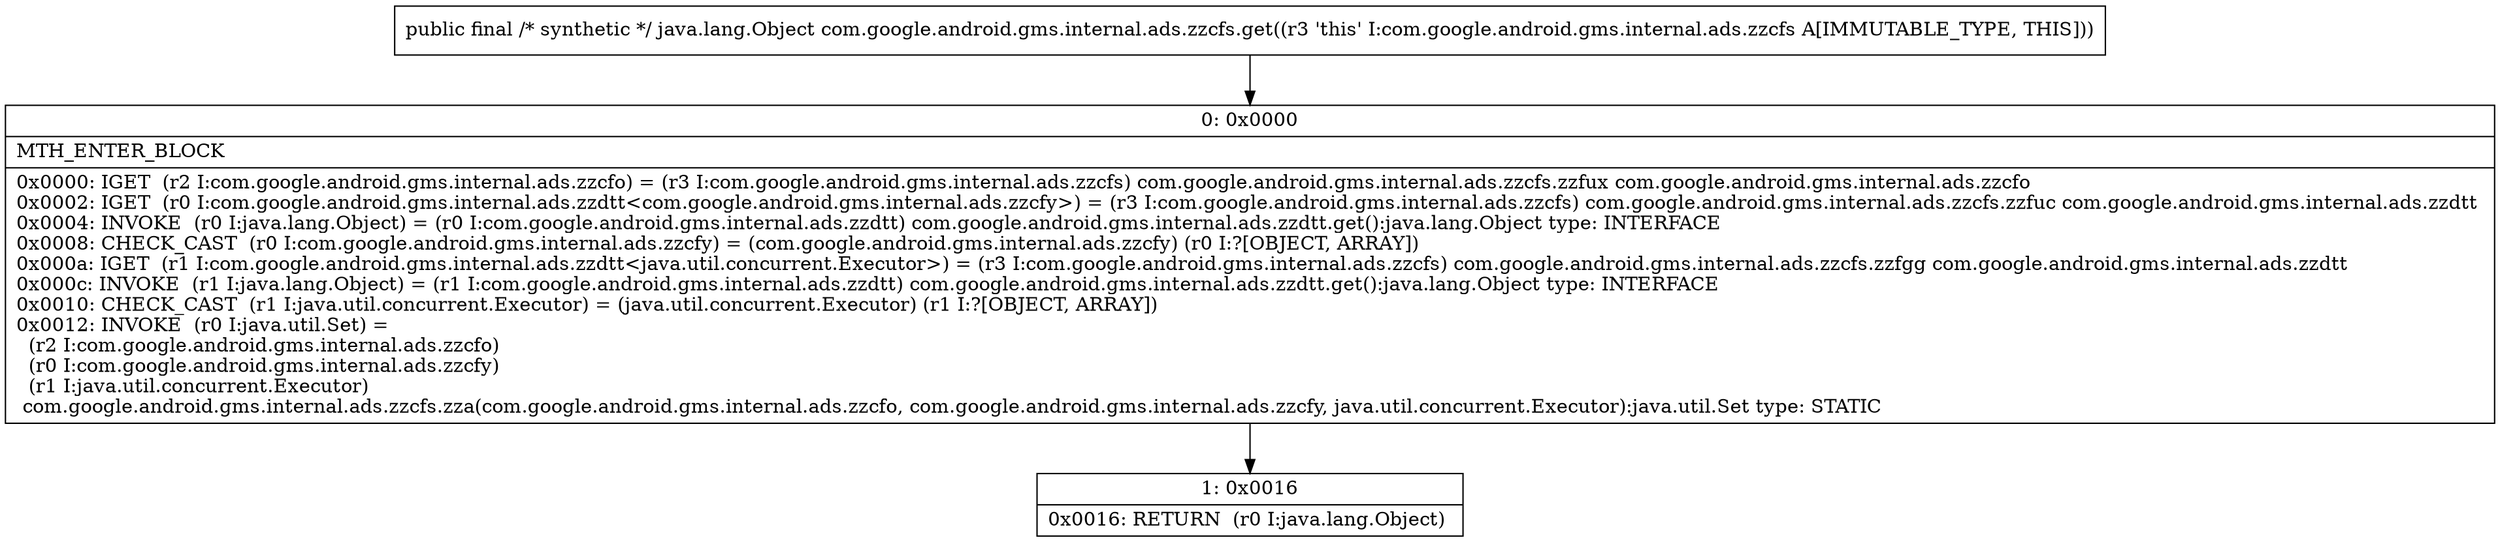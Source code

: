 digraph "CFG forcom.google.android.gms.internal.ads.zzcfs.get()Ljava\/lang\/Object;" {
Node_0 [shape=record,label="{0\:\ 0x0000|MTH_ENTER_BLOCK\l|0x0000: IGET  (r2 I:com.google.android.gms.internal.ads.zzcfo) = (r3 I:com.google.android.gms.internal.ads.zzcfs) com.google.android.gms.internal.ads.zzcfs.zzfux com.google.android.gms.internal.ads.zzcfo \l0x0002: IGET  (r0 I:com.google.android.gms.internal.ads.zzdtt\<com.google.android.gms.internal.ads.zzcfy\>) = (r3 I:com.google.android.gms.internal.ads.zzcfs) com.google.android.gms.internal.ads.zzcfs.zzfuc com.google.android.gms.internal.ads.zzdtt \l0x0004: INVOKE  (r0 I:java.lang.Object) = (r0 I:com.google.android.gms.internal.ads.zzdtt) com.google.android.gms.internal.ads.zzdtt.get():java.lang.Object type: INTERFACE \l0x0008: CHECK_CAST  (r0 I:com.google.android.gms.internal.ads.zzcfy) = (com.google.android.gms.internal.ads.zzcfy) (r0 I:?[OBJECT, ARRAY]) \l0x000a: IGET  (r1 I:com.google.android.gms.internal.ads.zzdtt\<java.util.concurrent.Executor\>) = (r3 I:com.google.android.gms.internal.ads.zzcfs) com.google.android.gms.internal.ads.zzcfs.zzfgg com.google.android.gms.internal.ads.zzdtt \l0x000c: INVOKE  (r1 I:java.lang.Object) = (r1 I:com.google.android.gms.internal.ads.zzdtt) com.google.android.gms.internal.ads.zzdtt.get():java.lang.Object type: INTERFACE \l0x0010: CHECK_CAST  (r1 I:java.util.concurrent.Executor) = (java.util.concurrent.Executor) (r1 I:?[OBJECT, ARRAY]) \l0x0012: INVOKE  (r0 I:java.util.Set) = \l  (r2 I:com.google.android.gms.internal.ads.zzcfo)\l  (r0 I:com.google.android.gms.internal.ads.zzcfy)\l  (r1 I:java.util.concurrent.Executor)\l com.google.android.gms.internal.ads.zzcfs.zza(com.google.android.gms.internal.ads.zzcfo, com.google.android.gms.internal.ads.zzcfy, java.util.concurrent.Executor):java.util.Set type: STATIC \l}"];
Node_1 [shape=record,label="{1\:\ 0x0016|0x0016: RETURN  (r0 I:java.lang.Object) \l}"];
MethodNode[shape=record,label="{public final \/* synthetic *\/ java.lang.Object com.google.android.gms.internal.ads.zzcfs.get((r3 'this' I:com.google.android.gms.internal.ads.zzcfs A[IMMUTABLE_TYPE, THIS])) }"];
MethodNode -> Node_0;
Node_0 -> Node_1;
}

